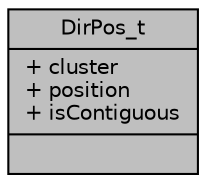 digraph "DirPos_t"
{
 // INTERACTIVE_SVG=YES
 // LATEX_PDF_SIZE
  edge [fontname="Helvetica",fontsize="10",labelfontname="Helvetica",labelfontsize="10"];
  node [fontname="Helvetica",fontsize="10",shape=record];
  Node1 [label="{DirPos_t\n|+ cluster\l+ position\l+ isContiguous\l|}",height=0.2,width=0.4,color="black", fillcolor="grey75", style="filled", fontcolor="black",tooltip="Internal type for position in directory file."];
}
